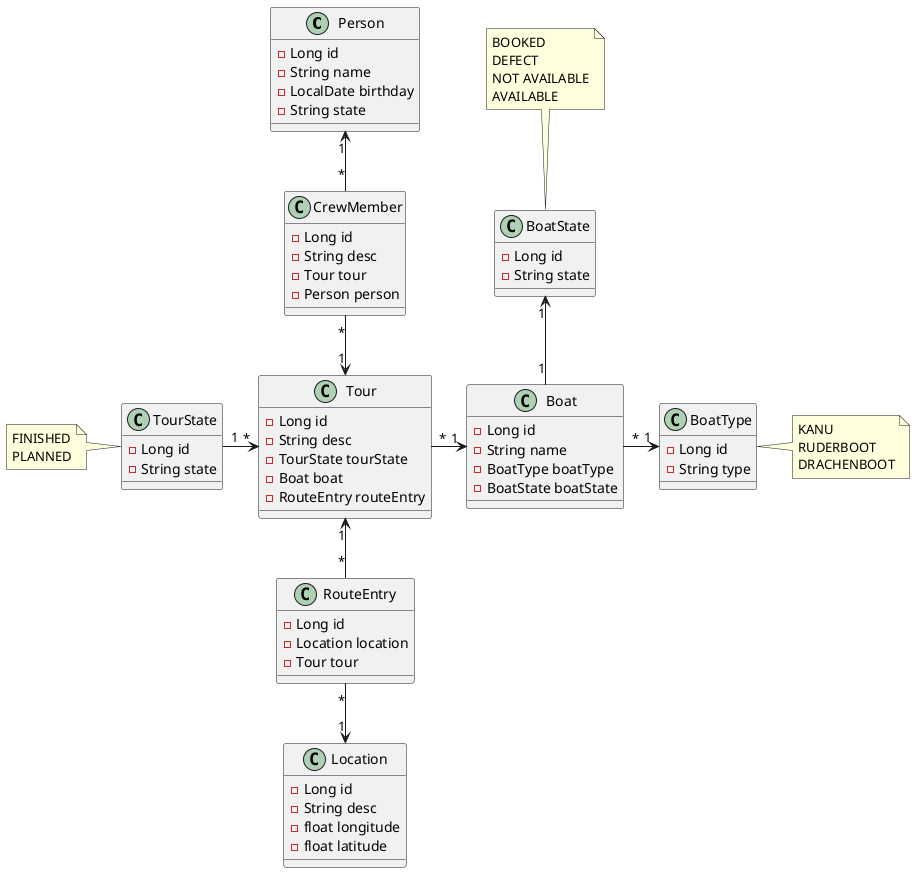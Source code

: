 @startuml

class Person {
- Long id
- String name
- LocalDate birthday
- String state
}

class CrewMember {
- Long id
- String desc
- Tour tour
- Person person
}

class Tour {
- Long id
- String desc
- TourState tourState
- Boat boat
- RouteEntry routeEntry
}

class RouteEntry{
- Long id
- Location location
- Tour tour
}

class TourState {
- Long id
- String state
}

note left: FINISHED\nPLANNED

class Location {
- Long id
- String desc
- float longitude
- float latitude
}

class Boat {
- Long id
- String name
- BoatType boatType
- BoatState boatState
}

class BoatState {
- Long id
- String state
}

note top: BOOKED\nDEFECT\nNOT AVAILABLE\nAVAILABLE

class BoatType {
- Long id
- String type
}
note right: KANU\nRUDERBOOT\nDRACHENBOOT

Person "1" <-- "*" CrewMember
CrewMember "*" --> "1" Tour
TourState "1" -right-> "*" Tour
Location "1" <-up- "*" RouteEntry
RouteEntry "*" -up-> "1" Tour
Tour "*" -right-> "1" Boat
Boat "*" -right-> "1" BoatType
Boat "1" -up-> "1" BoatState

@enduml
